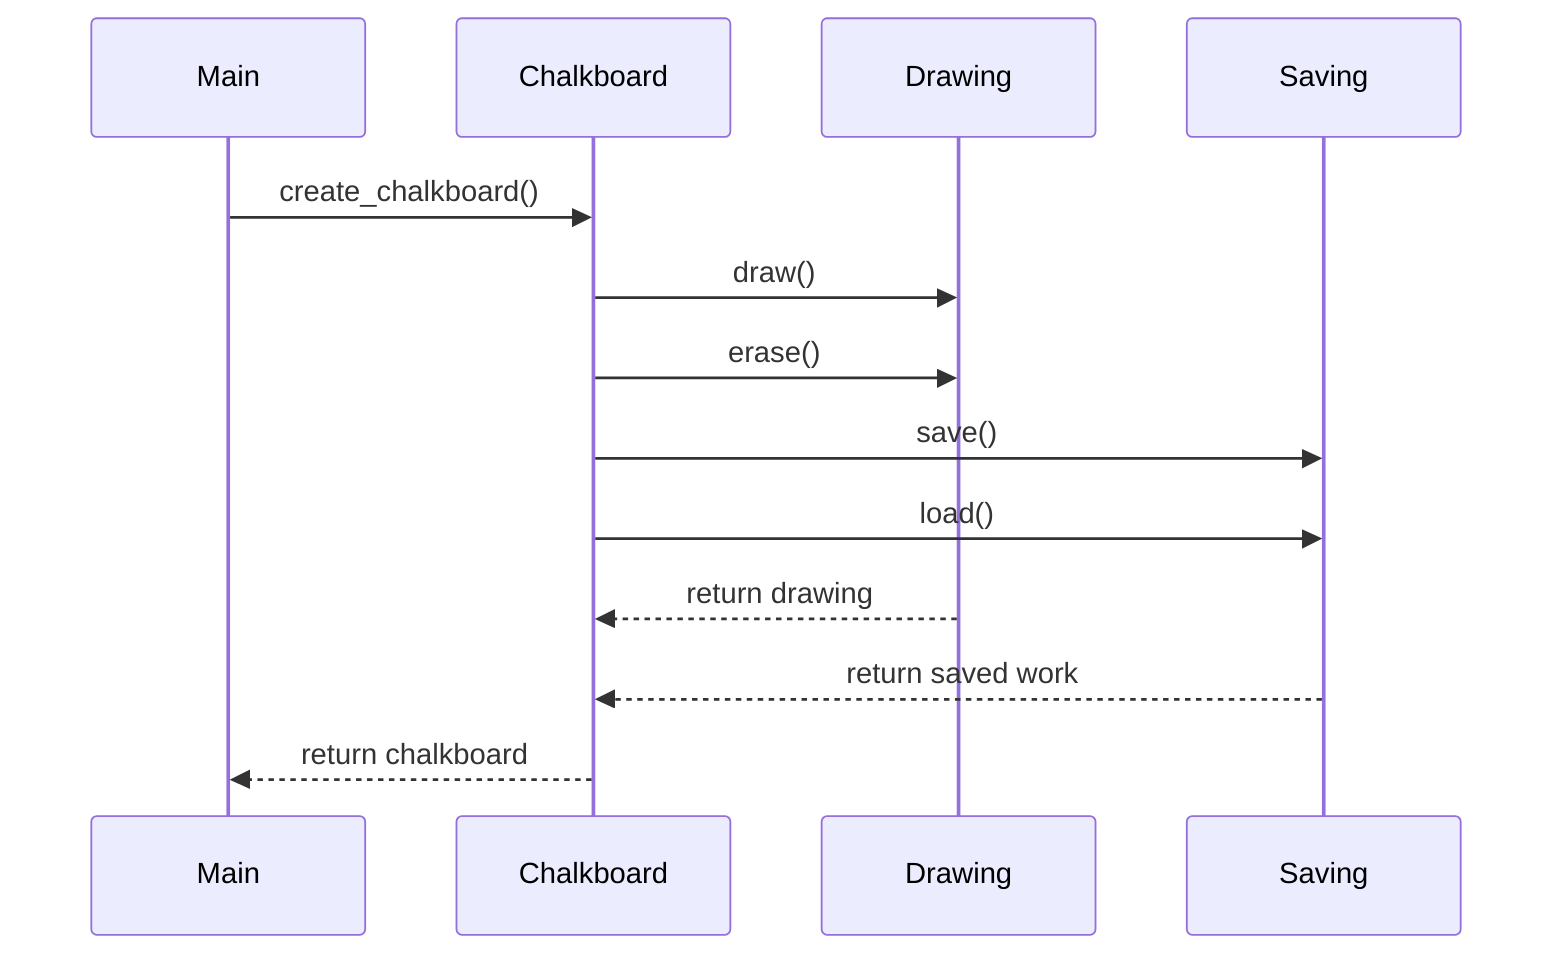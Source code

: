 sequenceDiagram
    participant M as Main
    participant C as Chalkboard
    participant D as Drawing
    participant S as Saving
    M->>C: create_chalkboard()
    C->>D: draw()
    C->>D: erase()
    C->>S: save()
    C->>S: load()
    D-->>C: return drawing
    S-->>C: return saved work
    C-->>M: return chalkboard